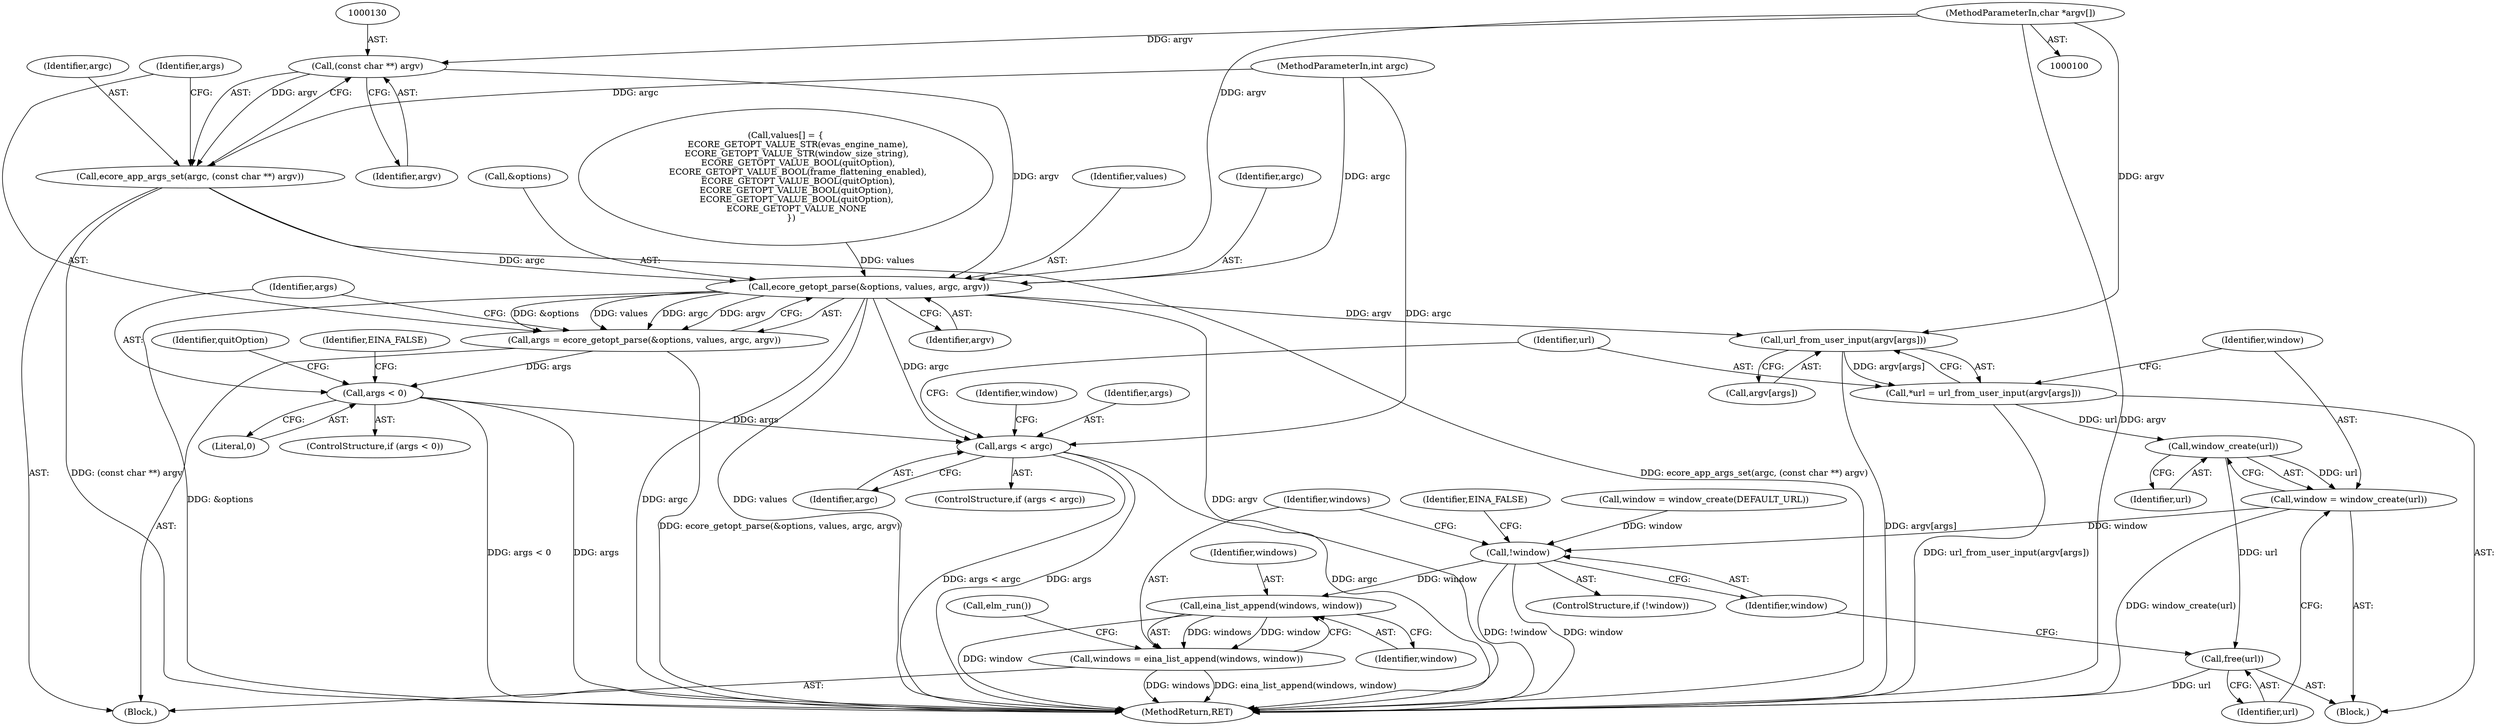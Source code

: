 digraph "0_Chrome_46afbe7f7f55280947e9c06c429a68983ba9d8dd@array" {
"1000102" [label="(MethodParameterIn,char *argv[])"];
"1000129" [label="(Call,(const char **) argv)"];
"1000127" [label="(Call,ecore_app_args_set(argc, (const char **) argv))"];
"1000134" [label="(Call,ecore_getopt_parse(&options, values, argc, argv))"];
"1000132" [label="(Call,args = ecore_getopt_parse(&options, values, argc, argv))"];
"1000141" [label="(Call,args < 0)"];
"1000181" [label="(Call,args < argc)"];
"1000188" [label="(Call,url_from_user_input(argv[args]))"];
"1000186" [label="(Call,*url = url_from_user_input(argv[args]))"];
"1000194" [label="(Call,window_create(url))"];
"1000192" [label="(Call,window = window_create(url))"];
"1000204" [label="(Call,!window)"];
"1000212" [label="(Call,eina_list_append(windows, window))"];
"1000210" [label="(Call,windows = eina_list_append(windows, window))"];
"1000196" [label="(Call,free(url))"];
"1000203" [label="(ControlStructure,if (!window))"];
"1000183" [label="(Identifier,argc)"];
"1000193" [label="(Identifier,window)"];
"1000186" [label="(Call,*url = url_from_user_input(argv[args]))"];
"1000142" [label="(Identifier,args)"];
"1000197" [label="(Identifier,url)"];
"1000103" [label="(Block,)"];
"1000205" [label="(Identifier,window)"];
"1000127" [label="(Call,ecore_app_args_set(argc, (const char **) argv))"];
"1000210" [label="(Call,windows = eina_list_append(windows, window))"];
"1000134" [label="(Call,ecore_getopt_parse(&options, values, argc, argv))"];
"1000137" [label="(Identifier,values)"];
"1000180" [label="(ControlStructure,if (args < argc))"];
"1000149" [label="(Identifier,quitOption)"];
"1000133" [label="(Identifier,args)"];
"1000138" [label="(Identifier,argc)"];
"1000192" [label="(Call,window = window_create(url))"];
"1000204" [label="(Call,!window)"];
"1000213" [label="(Identifier,windows)"];
"1000143" [label="(Literal,0)"];
"1000101" [label="(MethodParameterIn,int argc)"];
"1000194" [label="(Call,window_create(url))"];
"1000131" [label="(Identifier,argv)"];
"1000215" [label="(Call,elm_run())"];
"1000132" [label="(Call,args = ecore_getopt_parse(&options, values, argc, argv))"];
"1000102" [label="(MethodParameterIn,char *argv[])"];
"1000189" [label="(Call,argv[args])"];
"1000184" [label="(Block,)"];
"1000129" [label="(Call,(const char **) argv)"];
"1000200" [label="(Identifier,window)"];
"1000135" [label="(Call,&options)"];
"1000139" [label="(Identifier,argv)"];
"1000146" [label="(Identifier,EINA_FALSE)"];
"1000199" [label="(Call,window = window_create(DEFAULT_URL))"];
"1000208" [label="(Identifier,EINA_FALSE)"];
"1000195" [label="(Identifier,url)"];
"1000212" [label="(Call,eina_list_append(windows, window))"];
"1000128" [label="(Identifier,argc)"];
"1000220" [label="(MethodReturn,RET)"];
"1000188" [label="(Call,url_from_user_input(argv[args]))"];
"1000182" [label="(Identifier,args)"];
"1000211" [label="(Identifier,windows)"];
"1000140" [label="(ControlStructure,if (args < 0))"];
"1000181" [label="(Call,args < argc)"];
"1000214" [label="(Identifier,window)"];
"1000141" [label="(Call,args < 0)"];
"1000187" [label="(Identifier,url)"];
"1000118" [label="(Call,values[] = {\n         ECORE_GETOPT_VALUE_STR(evas_engine_name),\n        ECORE_GETOPT_VALUE_STR(window_size_string),\n         ECORE_GETOPT_VALUE_BOOL(quitOption),\n         ECORE_GETOPT_VALUE_BOOL(frame_flattening_enabled),\n         ECORE_GETOPT_VALUE_BOOL(quitOption),\n        ECORE_GETOPT_VALUE_BOOL(quitOption),\n        ECORE_GETOPT_VALUE_BOOL(quitOption),\n        ECORE_GETOPT_VALUE_NONE\n    })"];
"1000196" [label="(Call,free(url))"];
"1000102" -> "1000100"  [label="AST: "];
"1000102" -> "1000220"  [label="DDG: argv"];
"1000102" -> "1000129"  [label="DDG: argv"];
"1000102" -> "1000134"  [label="DDG: argv"];
"1000102" -> "1000188"  [label="DDG: argv"];
"1000129" -> "1000127"  [label="AST: "];
"1000129" -> "1000131"  [label="CFG: "];
"1000130" -> "1000129"  [label="AST: "];
"1000131" -> "1000129"  [label="AST: "];
"1000127" -> "1000129"  [label="CFG: "];
"1000129" -> "1000127"  [label="DDG: argv"];
"1000129" -> "1000134"  [label="DDG: argv"];
"1000127" -> "1000103"  [label="AST: "];
"1000128" -> "1000127"  [label="AST: "];
"1000133" -> "1000127"  [label="CFG: "];
"1000127" -> "1000220"  [label="DDG: (const char **) argv"];
"1000127" -> "1000220"  [label="DDG: ecore_app_args_set(argc, (const char **) argv)"];
"1000101" -> "1000127"  [label="DDG: argc"];
"1000127" -> "1000134"  [label="DDG: argc"];
"1000134" -> "1000132"  [label="AST: "];
"1000134" -> "1000139"  [label="CFG: "];
"1000135" -> "1000134"  [label="AST: "];
"1000137" -> "1000134"  [label="AST: "];
"1000138" -> "1000134"  [label="AST: "];
"1000139" -> "1000134"  [label="AST: "];
"1000132" -> "1000134"  [label="CFG: "];
"1000134" -> "1000220"  [label="DDG: argv"];
"1000134" -> "1000220"  [label="DDG: &options"];
"1000134" -> "1000220"  [label="DDG: argc"];
"1000134" -> "1000220"  [label="DDG: values"];
"1000134" -> "1000132"  [label="DDG: &options"];
"1000134" -> "1000132"  [label="DDG: values"];
"1000134" -> "1000132"  [label="DDG: argc"];
"1000134" -> "1000132"  [label="DDG: argv"];
"1000118" -> "1000134"  [label="DDG: values"];
"1000101" -> "1000134"  [label="DDG: argc"];
"1000134" -> "1000181"  [label="DDG: argc"];
"1000134" -> "1000188"  [label="DDG: argv"];
"1000132" -> "1000103"  [label="AST: "];
"1000133" -> "1000132"  [label="AST: "];
"1000142" -> "1000132"  [label="CFG: "];
"1000132" -> "1000220"  [label="DDG: ecore_getopt_parse(&options, values, argc, argv)"];
"1000132" -> "1000141"  [label="DDG: args"];
"1000141" -> "1000140"  [label="AST: "];
"1000141" -> "1000143"  [label="CFG: "];
"1000142" -> "1000141"  [label="AST: "];
"1000143" -> "1000141"  [label="AST: "];
"1000146" -> "1000141"  [label="CFG: "];
"1000149" -> "1000141"  [label="CFG: "];
"1000141" -> "1000220"  [label="DDG: args"];
"1000141" -> "1000220"  [label="DDG: args < 0"];
"1000141" -> "1000181"  [label="DDG: args"];
"1000181" -> "1000180"  [label="AST: "];
"1000181" -> "1000183"  [label="CFG: "];
"1000182" -> "1000181"  [label="AST: "];
"1000183" -> "1000181"  [label="AST: "];
"1000187" -> "1000181"  [label="CFG: "];
"1000200" -> "1000181"  [label="CFG: "];
"1000181" -> "1000220"  [label="DDG: args < argc"];
"1000181" -> "1000220"  [label="DDG: args"];
"1000181" -> "1000220"  [label="DDG: argc"];
"1000101" -> "1000181"  [label="DDG: argc"];
"1000188" -> "1000186"  [label="AST: "];
"1000188" -> "1000189"  [label="CFG: "];
"1000189" -> "1000188"  [label="AST: "];
"1000186" -> "1000188"  [label="CFG: "];
"1000188" -> "1000220"  [label="DDG: argv[args]"];
"1000188" -> "1000186"  [label="DDG: argv[args]"];
"1000186" -> "1000184"  [label="AST: "];
"1000187" -> "1000186"  [label="AST: "];
"1000193" -> "1000186"  [label="CFG: "];
"1000186" -> "1000220"  [label="DDG: url_from_user_input(argv[args])"];
"1000186" -> "1000194"  [label="DDG: url"];
"1000194" -> "1000192"  [label="AST: "];
"1000194" -> "1000195"  [label="CFG: "];
"1000195" -> "1000194"  [label="AST: "];
"1000192" -> "1000194"  [label="CFG: "];
"1000194" -> "1000192"  [label="DDG: url"];
"1000194" -> "1000196"  [label="DDG: url"];
"1000192" -> "1000184"  [label="AST: "];
"1000193" -> "1000192"  [label="AST: "];
"1000197" -> "1000192"  [label="CFG: "];
"1000192" -> "1000220"  [label="DDG: window_create(url)"];
"1000192" -> "1000204"  [label="DDG: window"];
"1000204" -> "1000203"  [label="AST: "];
"1000204" -> "1000205"  [label="CFG: "];
"1000205" -> "1000204"  [label="AST: "];
"1000208" -> "1000204"  [label="CFG: "];
"1000211" -> "1000204"  [label="CFG: "];
"1000204" -> "1000220"  [label="DDG: window"];
"1000204" -> "1000220"  [label="DDG: !window"];
"1000199" -> "1000204"  [label="DDG: window"];
"1000204" -> "1000212"  [label="DDG: window"];
"1000212" -> "1000210"  [label="AST: "];
"1000212" -> "1000214"  [label="CFG: "];
"1000213" -> "1000212"  [label="AST: "];
"1000214" -> "1000212"  [label="AST: "];
"1000210" -> "1000212"  [label="CFG: "];
"1000212" -> "1000220"  [label="DDG: window"];
"1000212" -> "1000210"  [label="DDG: windows"];
"1000212" -> "1000210"  [label="DDG: window"];
"1000210" -> "1000103"  [label="AST: "];
"1000211" -> "1000210"  [label="AST: "];
"1000215" -> "1000210"  [label="CFG: "];
"1000210" -> "1000220"  [label="DDG: eina_list_append(windows, window)"];
"1000210" -> "1000220"  [label="DDG: windows"];
"1000196" -> "1000184"  [label="AST: "];
"1000196" -> "1000197"  [label="CFG: "];
"1000197" -> "1000196"  [label="AST: "];
"1000205" -> "1000196"  [label="CFG: "];
"1000196" -> "1000220"  [label="DDG: url"];
}
